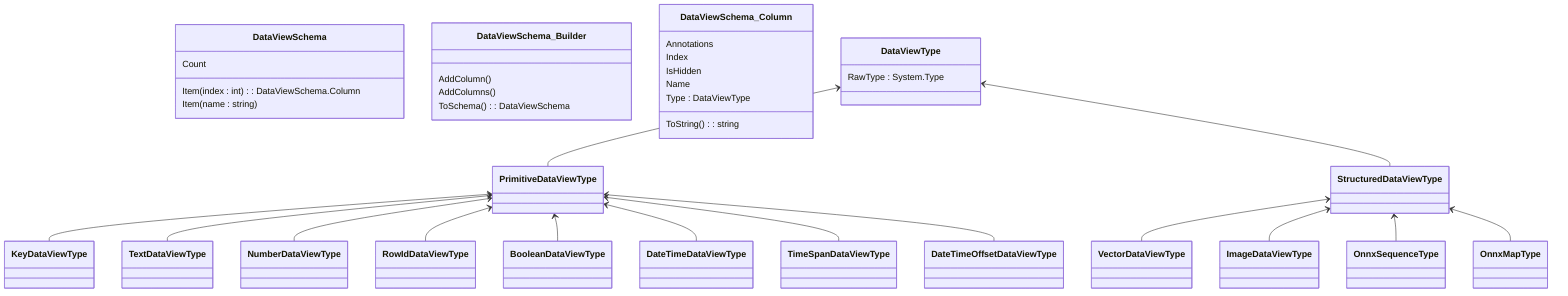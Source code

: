 classDiagram 
    class DataViewSchema {
      Count
      Item (index : int ) : DataViewSchema.Column
      Item (name : string)
    }
    class DataViewSchema_Builder {
      AddColumn()
      AddColumns()
      ToSchema() : DataViewSchema
    }
    class DataViewSchema_Column {
      Annotations
      Index
      IsHidden
      Name
      Type : DataViewType
      ToString() : string
    }
    class DataViewType {
      RawType : System.Type
    }
    class PrimitiveDataViewType 
    class KeyDataViewType
    class StructuredDataViewType
    class VectorDataViewType
    class TextDataViewType
    class NumberDataViewType
    class RowIdDataViewType
    class BooleanDataViewType
    class DateTimeDataViewType
    class DateTimeOffsetDataViewType
    class TimeSpanDataViewType
    class ImageDataViewType
    class OnnxSequenceType
    class OnnxMapType
    DataViewType <-- PrimitiveDataViewType
    PrimitiveDataViewType <-- KeyDataViewType
    PrimitiveDataViewType <-- TextDataViewType
    PrimitiveDataViewType <-- NumberDataViewType
    PrimitiveDataViewType <-- RowIdDataViewType
    PrimitiveDataViewType <-- BooleanDataViewType
    PrimitiveDataViewType <-- DateTimeDataViewType
    PrimitiveDataViewType <-- TimeSpanDataViewType
    PrimitiveDataViewType <-- DateTimeOffsetDataViewType
    DataViewType <-- StructuredDataViewType
    StructuredDataViewType <-- VectorDataViewType
    StructuredDataViewType <-- ImageDataViewType
    StructuredDataViewType <-- OnnxSequenceType
    StructuredDataViewType <-- OnnxMapType